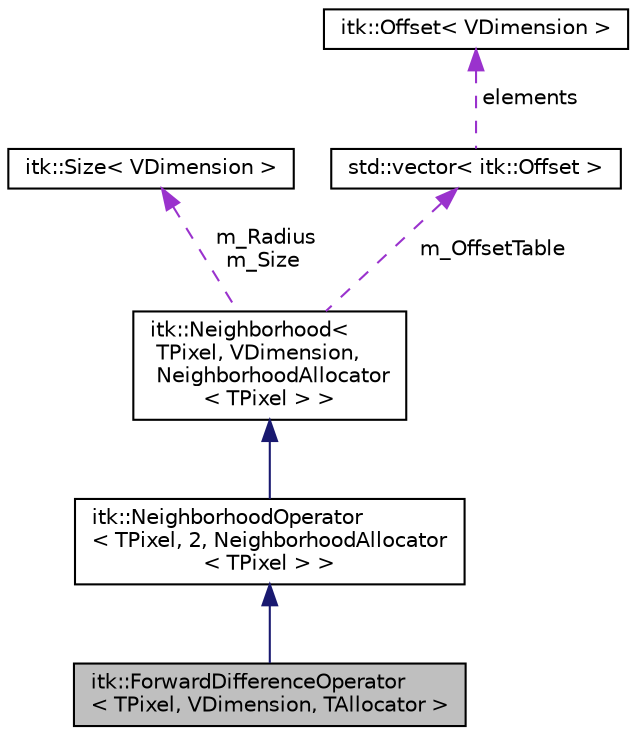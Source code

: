 digraph "itk::ForwardDifferenceOperator&lt; TPixel, VDimension, TAllocator &gt;"
{
 // LATEX_PDF_SIZE
  edge [fontname="Helvetica",fontsize="10",labelfontname="Helvetica",labelfontsize="10"];
  node [fontname="Helvetica",fontsize="10",shape=record];
  Node1 [label="itk::ForwardDifferenceOperator\l\< TPixel, VDimension, TAllocator \>",height=0.2,width=0.4,color="black", fillcolor="grey75", style="filled", fontcolor="black",tooltip="Operator whose inner product with a neighborhood returns a \"half\" derivative at the center of the nei..."];
  Node2 -> Node1 [dir="back",color="midnightblue",fontsize="10",style="solid",fontname="Helvetica"];
  Node2 [label="itk::NeighborhoodOperator\l\< TPixel, 2, NeighborhoodAllocator\l\< TPixel \> \>",height=0.2,width=0.4,color="black", fillcolor="white", style="filled",URL="$classitk_1_1NeighborhoodOperator.html",tooltip=" "];
  Node3 -> Node2 [dir="back",color="midnightblue",fontsize="10",style="solid",fontname="Helvetica"];
  Node3 [label="itk::Neighborhood\<\l TPixel, VDimension,\l NeighborhoodAllocator\l\< TPixel \> \>",height=0.2,width=0.4,color="black", fillcolor="white", style="filled",URL="$classitk_1_1Neighborhood.html",tooltip=" "];
  Node4 -> Node3 [dir="back",color="darkorchid3",fontsize="10",style="dashed",label=" m_Radius\nm_Size" ,fontname="Helvetica"];
  Node4 [label="itk::Size\< VDimension \>",height=0.2,width=0.4,color="black", fillcolor="white", style="filled",URL="$structitk_1_1Size.html",tooltip=" "];
  Node5 -> Node3 [dir="back",color="darkorchid3",fontsize="10",style="dashed",label=" m_OffsetTable" ,fontname="Helvetica"];
  Node5 [label="std::vector\< itk::Offset \>",height=0.2,width=0.4,color="black", fillcolor="white", style="filled",tooltip=" "];
  Node6 -> Node5 [dir="back",color="darkorchid3",fontsize="10",style="dashed",label=" elements" ,fontname="Helvetica"];
  Node6 [label="itk::Offset\< VDimension \>",height=0.2,width=0.4,color="black", fillcolor="white", style="filled",URL="$structitk_1_1Offset.html",tooltip="Represent a n-dimensional offset between two n-dimensional indexes of n-dimensional image."];
}
